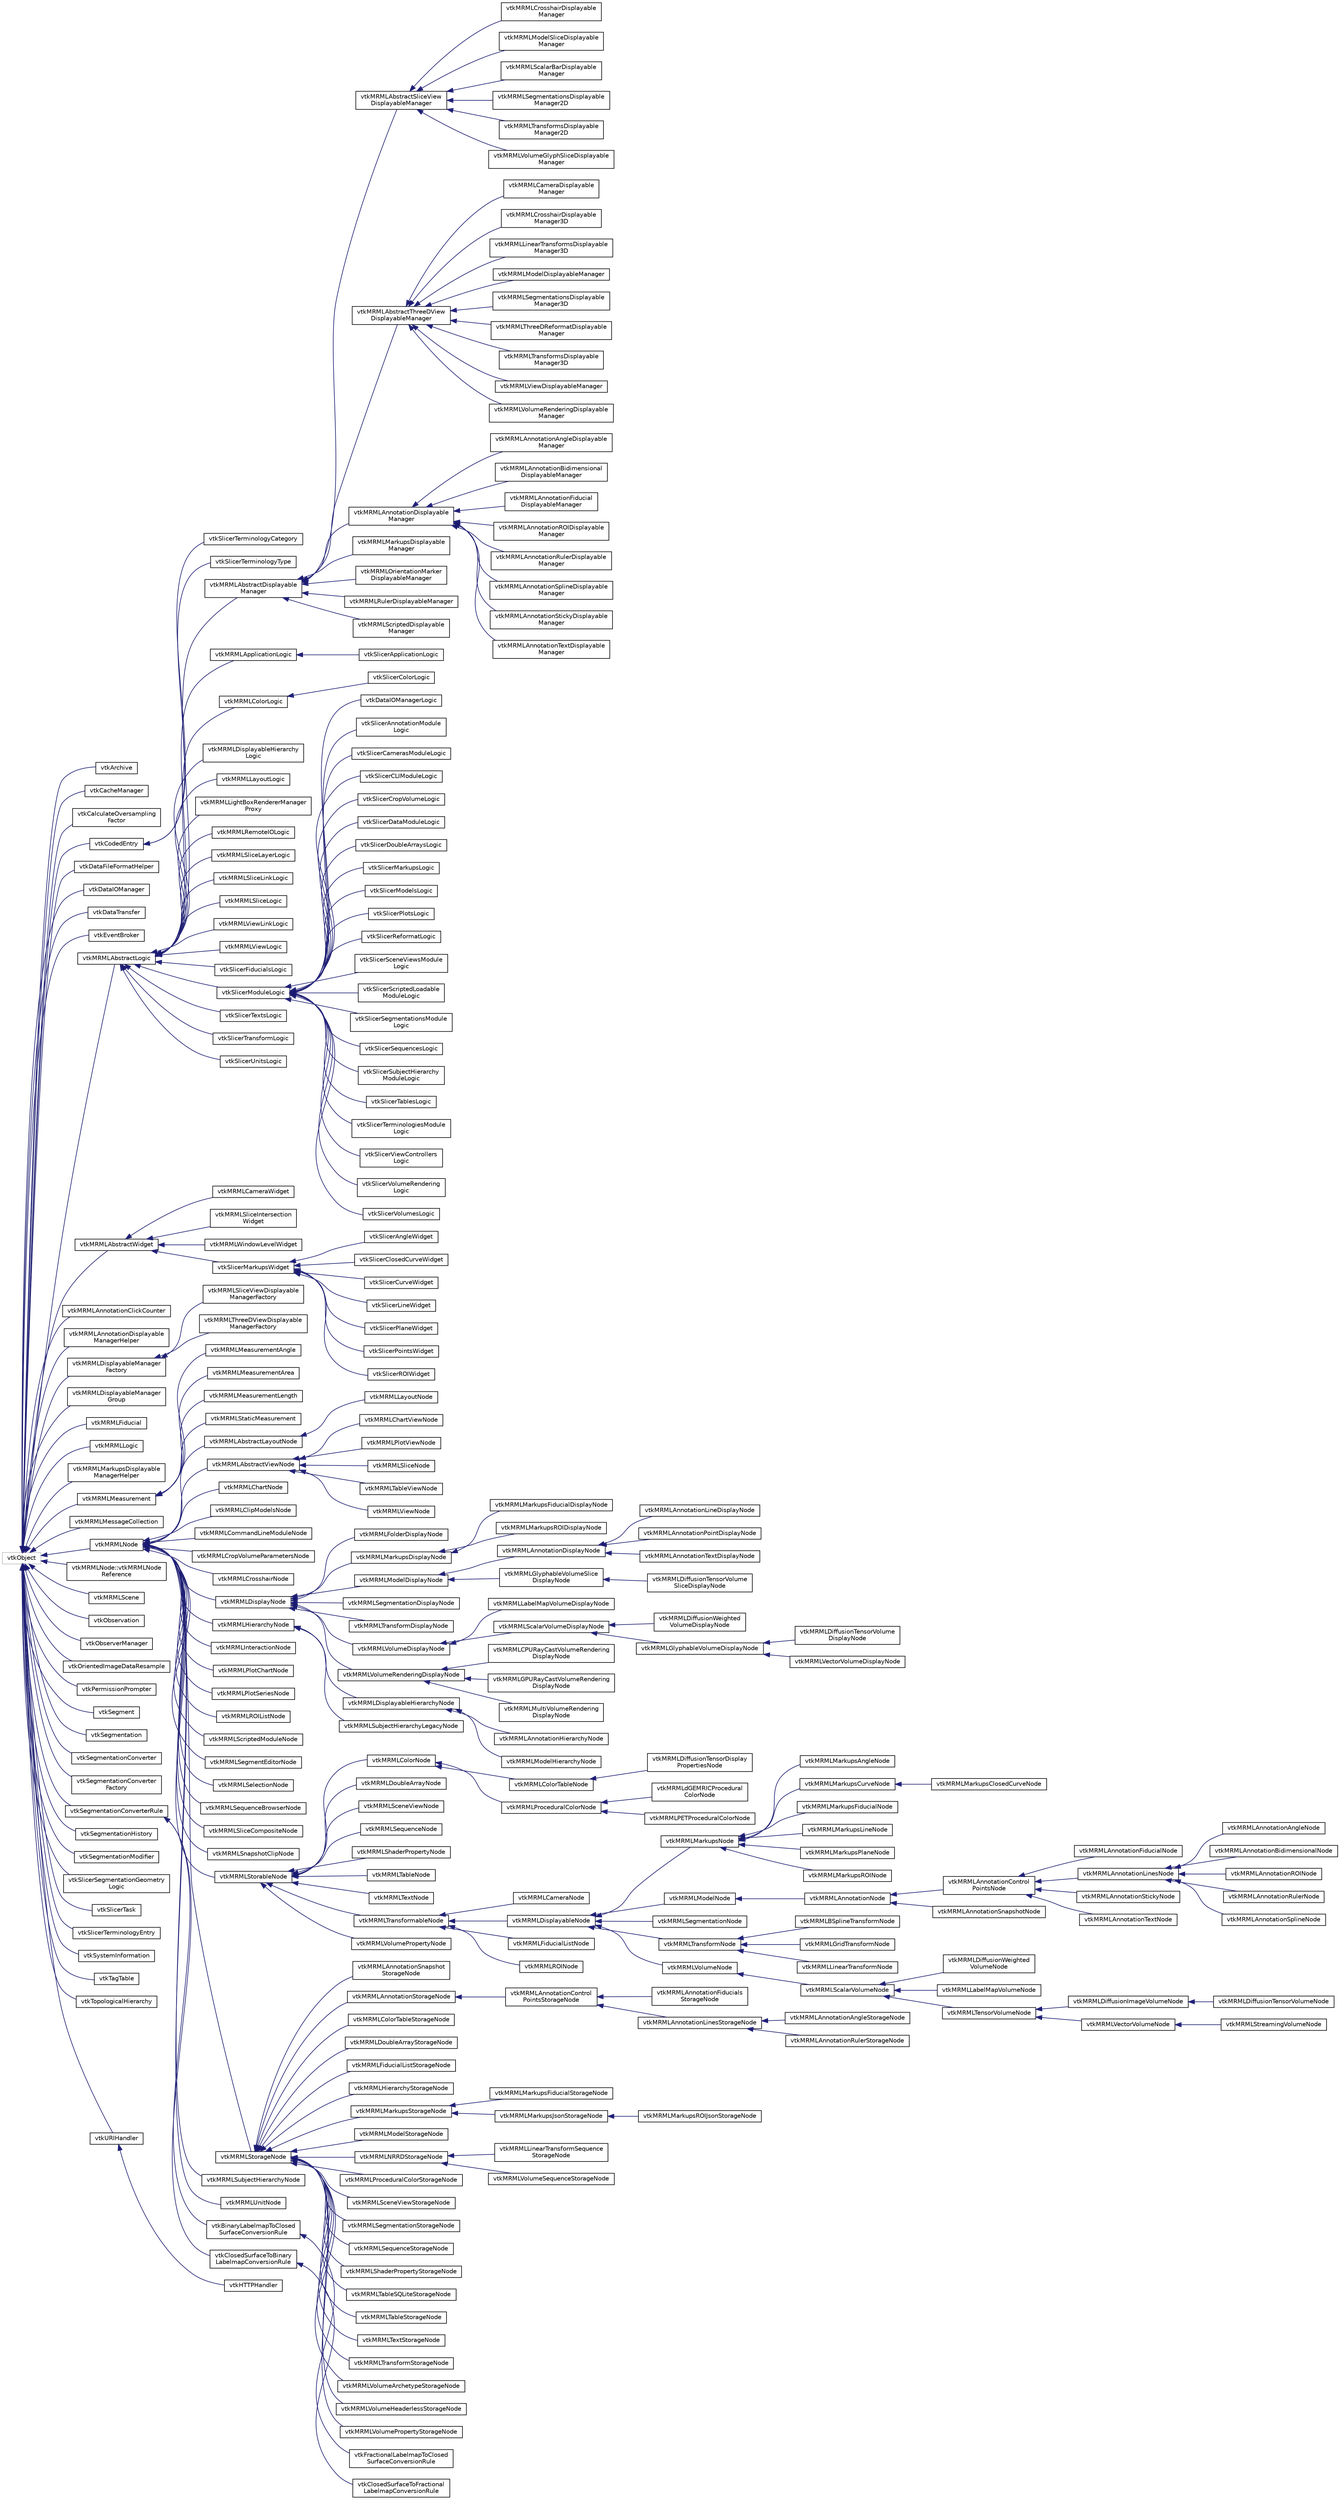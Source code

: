 digraph "Graphical Class Hierarchy"
{
  bgcolor="transparent";
  edge [fontname="Helvetica",fontsize="10",labelfontname="Helvetica",labelfontsize="10"];
  node [fontname="Helvetica",fontsize="10",shape=record];
  rankdir="LR";
  Node63 [label="vtkObject",height=0.2,width=0.4,color="grey75"];
  Node63 -> Node0 [dir="back",color="midnightblue",fontsize="10",style="solid",fontname="Helvetica"];
  Node0 [label="vtkArchive",height=0.2,width=0.4,color="black",URL="$classvtkArchive.html",tooltip="Simple class for manipulating archive files. "];
  Node63 -> Node65 [dir="back",color="midnightblue",fontsize="10",style="solid",fontname="Helvetica"];
  Node65 [label="vtkCacheManager",height=0.2,width=0.4,color="black",URL="$classvtkCacheManager.html"];
  Node63 -> Node66 [dir="back",color="midnightblue",fontsize="10",style="solid",fontname="Helvetica"];
  Node66 [label="vtkCalculateOversampling\lFactor",height=0.2,width=0.4,color="black",URL="$classvtkCalculateOversamplingFactor.html",tooltip="Calculate oversampling factor based on model properties using fuzzy logics. "];
  Node63 -> Node67 [dir="back",color="midnightblue",fontsize="10",style="solid",fontname="Helvetica"];
  Node67 [label="vtkCodedEntry",height=0.2,width=0.4,color="black",URL="$classvtkCodedEntry.html",tooltip="Simple class for storing standard coded entries (coding scheme, value, meaning triplets) ..."];
  Node67 -> Node68 [dir="back",color="midnightblue",fontsize="10",style="solid",fontname="Helvetica"];
  Node68 [label="vtkSlicerTerminologyCategory",height=0.2,width=0.4,color="black",URL="$classvtkSlicerTerminologyCategory.html",tooltip="Terminology property category object. "];
  Node67 -> Node69 [dir="back",color="midnightblue",fontsize="10",style="solid",fontname="Helvetica"];
  Node69 [label="vtkSlicerTerminologyType",height=0.2,width=0.4,color="black",URL="$classvtkSlicerTerminologyType.html",tooltip="Terminology property type object. "];
  Node63 -> Node70 [dir="back",color="midnightblue",fontsize="10",style="solid",fontname="Helvetica"];
  Node70 [label="vtkDataFileFormatHelper",height=0.2,width=0.4,color="black",URL="$classvtkDataFileFormatHelper.html"];
  Node63 -> Node71 [dir="back",color="midnightblue",fontsize="10",style="solid",fontname="Helvetica"];
  Node71 [label="vtkDataIOManager",height=0.2,width=0.4,color="black",URL="$classvtkDataIOManager.html"];
  Node63 -> Node72 [dir="back",color="midnightblue",fontsize="10",style="solid",fontname="Helvetica"];
  Node72 [label="vtkDataTransfer",height=0.2,width=0.4,color="black",URL="$classvtkDataTransfer.html"];
  Node63 -> Node73 [dir="back",color="midnightblue",fontsize="10",style="solid",fontname="Helvetica"];
  Node73 [label="vtkEventBroker",height=0.2,width=0.4,color="black",URL="$classvtkEventBroker.html",tooltip="Class that manages adding and deleting of observers with events. "];
  Node63 -> Node74 [dir="back",color="midnightblue",fontsize="10",style="solid",fontname="Helvetica"];
  Node74 [label="vtkMRMLAbstractLogic",height=0.2,width=0.4,color="black",URL="$classvtkMRMLAbstractLogic.html",tooltip="Superclass for MRML logic classes. "];
  Node74 -> Node75 [dir="back",color="midnightblue",fontsize="10",style="solid",fontname="Helvetica"];
  Node75 [label="vtkMRMLAbstractDisplayable\lManager",height=0.2,width=0.4,color="black",URL="$classvtkMRMLAbstractDisplayableManager.html",tooltip="Superclass for displayable manager classes. "];
  Node75 -> Node76 [dir="back",color="midnightblue",fontsize="10",style="solid",fontname="Helvetica"];
  Node76 [label="vtkMRMLAbstractSliceView\lDisplayableManager",height=0.2,width=0.4,color="black",URL="$classvtkMRMLAbstractSliceViewDisplayableManager.html",tooltip="Superclass for displayable manager classes. "];
  Node76 -> Node77 [dir="back",color="midnightblue",fontsize="10",style="solid",fontname="Helvetica"];
  Node77 [label="vtkMRMLCrosshairDisplayable\lManager",height=0.2,width=0.4,color="black",URL="$classvtkMRMLCrosshairDisplayableManager.html",tooltip="Displayable manager for the crosshair on slice (2D) views. "];
  Node76 -> Node78 [dir="back",color="midnightblue",fontsize="10",style="solid",fontname="Helvetica"];
  Node78 [label="vtkMRMLModelSliceDisplayable\lManager",height=0.2,width=0.4,color="black",URL="$classvtkMRMLModelSliceDisplayableManager.html",tooltip="Displayable manager for slice (2D) views. "];
  Node76 -> Node79 [dir="back",color="midnightblue",fontsize="10",style="solid",fontname="Helvetica"];
  Node79 [label="vtkMRMLScalarBarDisplayable\lManager",height=0.2,width=0.4,color="black",URL="$classvtkMRMLScalarBarDisplayableManager.html",tooltip="Displayable manager for the scalar bars and window/level adjustment. "];
  Node76 -> Node80 [dir="back",color="midnightblue",fontsize="10",style="solid",fontname="Helvetica"];
  Node80 [label="vtkMRMLSegmentationsDisplayable\lManager2D",height=0.2,width=0.4,color="black",URL="$classvtkMRMLSegmentationsDisplayableManager2D.html",tooltip="Displayable manager for showing segmentations in slice (2D) views. "];
  Node76 -> Node81 [dir="back",color="midnightblue",fontsize="10",style="solid",fontname="Helvetica"];
  Node81 [label="vtkMRMLTransformsDisplayable\lManager2D",height=0.2,width=0.4,color="black",URL="$classvtkMRMLTransformsDisplayableManager2D.html",tooltip="Displayable manager for showing transforms in slice (2D) views. "];
  Node76 -> Node82 [dir="back",color="midnightblue",fontsize="10",style="solid",fontname="Helvetica"];
  Node82 [label="vtkMRMLVolumeGlyphSliceDisplayable\lManager",height=0.2,width=0.4,color="black",URL="$classvtkMRMLVolumeGlyphSliceDisplayableManager.html",tooltip="Displayable manager for slice (2D) views. "];
  Node75 -> Node83 [dir="back",color="midnightblue",fontsize="10",style="solid",fontname="Helvetica"];
  Node83 [label="vtkMRMLAbstractThreeDView\lDisplayableManager",height=0.2,width=0.4,color="black",URL="$classvtkMRMLAbstractThreeDViewDisplayableManager.html",tooltip="Superclass for displayable manager classes. "];
  Node83 -> Node84 [dir="back",color="midnightblue",fontsize="10",style="solid",fontname="Helvetica"];
  Node84 [label="vtkMRMLCameraDisplayable\lManager",height=0.2,width=0.4,color="black",URL="$classvtkMRMLCameraDisplayableManager.html"];
  Node83 -> Node85 [dir="back",color="midnightblue",fontsize="10",style="solid",fontname="Helvetica"];
  Node85 [label="vtkMRMLCrosshairDisplayable\lManager3D",height=0.2,width=0.4,color="black",URL="$classvtkMRMLCrosshairDisplayableManager3D.html",tooltip="Displayable manager for the crosshair on 3D views. "];
  Node83 -> Node86 [dir="back",color="midnightblue",fontsize="10",style="solid",fontname="Helvetica"];
  Node86 [label="vtkMRMLLinearTransformsDisplayable\lManager3D",height=0.2,width=0.4,color="black",URL="$classvtkMRMLLinearTransformsDisplayableManager3D.html",tooltip="Display transforms in 3D views. "];
  Node83 -> Node87 [dir="back",color="midnightblue",fontsize="10",style="solid",fontname="Helvetica"];
  Node87 [label="vtkMRMLModelDisplayableManager",height=0.2,width=0.4,color="black",URL="$classvtkMRMLModelDisplayableManager.html",tooltip="Manage display nodes with polydata in 3D views. "];
  Node83 -> Node88 [dir="back",color="midnightblue",fontsize="10",style="solid",fontname="Helvetica"];
  Node88 [label="vtkMRMLSegmentationsDisplayable\lManager3D",height=0.2,width=0.4,color="black",URL="$classvtkMRMLSegmentationsDisplayableManager3D.html",tooltip="Display segmentations in 3D views. "];
  Node83 -> Node89 [dir="back",color="midnightblue",fontsize="10",style="solid",fontname="Helvetica"];
  Node89 [label="vtkMRMLThreeDReformatDisplayable\lManager",height=0.2,width=0.4,color="black",URL="$classvtkMRMLThreeDReformatDisplayableManager.html",tooltip="Displayable manager for ImplicitPlaneWidget2 in 3D views. "];
  Node83 -> Node90 [dir="back",color="midnightblue",fontsize="10",style="solid",fontname="Helvetica"];
  Node90 [label="vtkMRMLTransformsDisplayable\lManager3D",height=0.2,width=0.4,color="black",URL="$classvtkMRMLTransformsDisplayableManager3D.html",tooltip="Display transforms in 3D views. "];
  Node83 -> Node91 [dir="back",color="midnightblue",fontsize="10",style="solid",fontname="Helvetica"];
  Node91 [label="vtkMRMLViewDisplayableManager",height=0.2,width=0.4,color="black",URL="$classvtkMRMLViewDisplayableManager.html",tooltip="Displayable manager that configures a vtkRenderer from a vtkMRMLViewNode and its associated active vt..."];
  Node83 -> Node92 [dir="back",color="midnightblue",fontsize="10",style="solid",fontname="Helvetica"];
  Node92 [label="vtkMRMLVolumeRenderingDisplayable\lManager",height=0.2,width=0.4,color="black",URL="$classvtkMRMLVolumeRenderingDisplayableManager.html"];
  Node75 -> Node93 [dir="back",color="midnightblue",fontsize="10",style="solid",fontname="Helvetica"];
  Node93 [label="vtkMRMLAnnotationDisplayable\lManager",height=0.2,width=0.4,color="black",URL="$classvtkMRMLAnnotationDisplayableManager.html"];
  Node93 -> Node94 [dir="back",color="midnightblue",fontsize="10",style="solid",fontname="Helvetica"];
  Node94 [label="vtkMRMLAnnotationAngleDisplayable\lManager",height=0.2,width=0.4,color="black",URL="$classvtkMRMLAnnotationAngleDisplayableManager.html"];
  Node93 -> Node95 [dir="back",color="midnightblue",fontsize="10",style="solid",fontname="Helvetica"];
  Node95 [label="vtkMRMLAnnotationBidimensional\lDisplayableManager",height=0.2,width=0.4,color="black",URL="$classvtkMRMLAnnotationBidimensionalDisplayableManager.html"];
  Node93 -> Node96 [dir="back",color="midnightblue",fontsize="10",style="solid",fontname="Helvetica"];
  Node96 [label="vtkMRMLAnnotationFiducial\lDisplayableManager",height=0.2,width=0.4,color="black",URL="$classvtkMRMLAnnotationFiducialDisplayableManager.html"];
  Node93 -> Node97 [dir="back",color="midnightblue",fontsize="10",style="solid",fontname="Helvetica"];
  Node97 [label="vtkMRMLAnnotationROIDisplayable\lManager",height=0.2,width=0.4,color="black",URL="$classvtkMRMLAnnotationROIDisplayableManager.html"];
  Node93 -> Node98 [dir="back",color="midnightblue",fontsize="10",style="solid",fontname="Helvetica"];
  Node98 [label="vtkMRMLAnnotationRulerDisplayable\lManager",height=0.2,width=0.4,color="black",URL="$classvtkMRMLAnnotationRulerDisplayableManager.html"];
  Node93 -> Node99 [dir="back",color="midnightblue",fontsize="10",style="solid",fontname="Helvetica"];
  Node99 [label="vtkMRMLAnnotationSplineDisplayable\lManager",height=0.2,width=0.4,color="black",URL="$classvtkMRMLAnnotationSplineDisplayableManager.html"];
  Node93 -> Node100 [dir="back",color="midnightblue",fontsize="10",style="solid",fontname="Helvetica"];
  Node100 [label="vtkMRMLAnnotationStickyDisplayable\lManager",height=0.2,width=0.4,color="black",URL="$classvtkMRMLAnnotationStickyDisplayableManager.html"];
  Node93 -> Node101 [dir="back",color="midnightblue",fontsize="10",style="solid",fontname="Helvetica"];
  Node101 [label="vtkMRMLAnnotationTextDisplayable\lManager",height=0.2,width=0.4,color="black",URL="$classvtkMRMLAnnotationTextDisplayableManager.html"];
  Node75 -> Node102 [dir="back",color="midnightblue",fontsize="10",style="solid",fontname="Helvetica"];
  Node102 [label="vtkMRMLMarkupsDisplayable\lManager",height=0.2,width=0.4,color="black",URL="$classvtkMRMLMarkupsDisplayableManager.html"];
  Node75 -> Node103 [dir="back",color="midnightblue",fontsize="10",style="solid",fontname="Helvetica"];
  Node103 [label="vtkMRMLOrientationMarker\lDisplayableManager",height=0.2,width=0.4,color="black",URL="$classvtkMRMLOrientationMarkerDisplayableManager.html",tooltip="Displayable manager that displays orienatation marker in a slice or 3D view. "];
  Node75 -> Node104 [dir="back",color="midnightblue",fontsize="10",style="solid",fontname="Helvetica"];
  Node104 [label="vtkMRMLRulerDisplayableManager",height=0.2,width=0.4,color="black",URL="$classvtkMRMLRulerDisplayableManager.html",tooltip="Displayable manager that displays orienatation marker in a slice or 3D view. "];
  Node75 -> Node105 [dir="back",color="midnightblue",fontsize="10",style="solid",fontname="Helvetica"];
  Node105 [label="vtkMRMLScriptedDisplayable\lManager",height=0.2,width=0.4,color="black",URL="$classvtkMRMLScriptedDisplayableManager.html"];
  Node74 -> Node106 [dir="back",color="midnightblue",fontsize="10",style="solid",fontname="Helvetica"];
  Node106 [label="vtkMRMLApplicationLogic",height=0.2,width=0.4,color="black",URL="$classvtkMRMLApplicationLogic.html"];
  Node106 -> Node107 [dir="back",color="midnightblue",fontsize="10",style="solid",fontname="Helvetica"];
  Node107 [label="vtkSlicerApplicationLogic",height=0.2,width=0.4,color="black",URL="$classvtkSlicerApplicationLogic.html"];
  Node74 -> Node108 [dir="back",color="midnightblue",fontsize="10",style="solid",fontname="Helvetica"];
  Node108 [label="vtkMRMLColorLogic",height=0.2,width=0.4,color="black",URL="$classvtkMRMLColorLogic.html",tooltip="MRML logic class for color manipulation. "];
  Node108 -> Node109 [dir="back",color="midnightblue",fontsize="10",style="solid",fontname="Helvetica"];
  Node109 [label="vtkSlicerColorLogic",height=0.2,width=0.4,color="black",URL="$classvtkSlicerColorLogic.html"];
  Node74 -> Node110 [dir="back",color="midnightblue",fontsize="10",style="solid",fontname="Helvetica"];
  Node110 [label="vtkMRMLDisplayableHierarchy\lLogic",height=0.2,width=0.4,color="black",URL="$classvtkMRMLDisplayableHierarchyLogic.html",tooltip="Slicer logic class for hierarchy manipulation. "];
  Node74 -> Node111 [dir="back",color="midnightblue",fontsize="10",style="solid",fontname="Helvetica"];
  Node111 [label="vtkMRMLLayoutLogic",height=0.2,width=0.4,color="black",URL="$classvtkMRMLLayoutLogic.html",tooltip="MRML logic class for layout manipulation. "];
  Node74 -> Node112 [dir="back",color="midnightblue",fontsize="10",style="solid",fontname="Helvetica"];
  Node112 [label="vtkMRMLLightBoxRendererManager\lProxy",height=0.2,width=0.4,color="black",URL="$classvtkMRMLLightBoxRendererManagerProxy.html",tooltip="Proxy class to provide mechanisms for a displayable manager to communicate with 3rd party renderer ma..."];
  Node74 -> Node113 [dir="back",color="midnightblue",fontsize="10",style="solid",fontname="Helvetica"];
  Node113 [label="vtkMRMLRemoteIOLogic",height=0.2,width=0.4,color="black",URL="$classvtkMRMLRemoteIOLogic.html"];
  Node74 -> Node114 [dir="back",color="midnightblue",fontsize="10",style="solid",fontname="Helvetica"];
  Node114 [label="vtkMRMLSliceLayerLogic",height=0.2,width=0.4,color="black",URL="$classvtkMRMLSliceLayerLogic.html"];
  Node74 -> Node115 [dir="back",color="midnightblue",fontsize="10",style="solid",fontname="Helvetica"];
  Node115 [label="vtkMRMLSliceLinkLogic",height=0.2,width=0.4,color="black",URL="$classvtkMRMLSliceLinkLogic.html"];
  Node74 -> Node116 [dir="back",color="midnightblue",fontsize="10",style="solid",fontname="Helvetica"];
  Node116 [label="vtkMRMLSliceLogic",height=0.2,width=0.4,color="black",URL="$classvtkMRMLSliceLogic.html",tooltip="Slicer logic class for slice manipulation. "];
  Node74 -> Node117 [dir="back",color="midnightblue",fontsize="10",style="solid",fontname="Helvetica"];
  Node117 [label="vtkMRMLViewLinkLogic",height=0.2,width=0.4,color="black",URL="$classvtkMRMLViewLinkLogic.html"];
  Node74 -> Node118 [dir="back",color="midnightblue",fontsize="10",style="solid",fontname="Helvetica"];
  Node118 [label="vtkMRMLViewLogic",height=0.2,width=0.4,color="black",URL="$classvtkMRMLViewLogic.html",tooltip="Slicer logic class for view manipulation. "];
  Node74 -> Node119 [dir="back",color="midnightblue",fontsize="10",style="solid",fontname="Helvetica"];
  Node119 [label="vtkSlicerFiducialsLogic",height=0.2,width=0.4,color="black",URL="$classvtkSlicerFiducialsLogic.html"];
  Node74 -> Node120 [dir="back",color="midnightblue",fontsize="10",style="solid",fontname="Helvetica"];
  Node120 [label="vtkSlicerModuleLogic",height=0.2,width=0.4,color="black",URL="$classvtkSlicerModuleLogic.html"];
  Node120 -> Node121 [dir="back",color="midnightblue",fontsize="10",style="solid",fontname="Helvetica"];
  Node121 [label="vtkDataIOManagerLogic",height=0.2,width=0.4,color="black",URL="$classvtkDataIOManagerLogic.html"];
  Node120 -> Node122 [dir="back",color="midnightblue",fontsize="10",style="solid",fontname="Helvetica"];
  Node122 [label="vtkSlicerAnnotationModule\lLogic",height=0.2,width=0.4,color="black",URL="$classvtkSlicerAnnotationModuleLogic.html"];
  Node120 -> Node123 [dir="back",color="midnightblue",fontsize="10",style="solid",fontname="Helvetica"];
  Node123 [label="vtkSlicerCamerasModuleLogic",height=0.2,width=0.4,color="black",URL="$classvtkSlicerCamerasModuleLogic.html"];
  Node120 -> Node124 [dir="back",color="midnightblue",fontsize="10",style="solid",fontname="Helvetica"];
  Node124 [label="vtkSlicerCLIModuleLogic",height=0.2,width=0.4,color="black",URL="$classvtkSlicerCLIModuleLogic.html",tooltip="Logic for running CLI. "];
  Node120 -> Node125 [dir="back",color="midnightblue",fontsize="10",style="solid",fontname="Helvetica"];
  Node125 [label="vtkSlicerCropVolumeLogic",height=0.2,width=0.4,color="black",URL="$classvtkSlicerCropVolumeLogic.html",tooltip="Crop a volume to the specified region of interest. "];
  Node120 -> Node126 [dir="back",color="midnightblue",fontsize="10",style="solid",fontname="Helvetica"];
  Node126 [label="vtkSlicerDataModuleLogic",height=0.2,width=0.4,color="black",URL="$classvtkSlicerDataModuleLogic.html"];
  Node120 -> Node127 [dir="back",color="midnightblue",fontsize="10",style="solid",fontname="Helvetica"];
  Node127 [label="vtkSlicerDoubleArraysLogic",height=0.2,width=0.4,color="black",URL="$classvtkSlicerDoubleArraysLogic.html",tooltip="Slicer logic class for double array manipulation This class manages the logic associated with reading..."];
  Node120 -> Node128 [dir="back",color="midnightblue",fontsize="10",style="solid",fontname="Helvetica"];
  Node128 [label="vtkSlicerMarkupsLogic",height=0.2,width=0.4,color="black",URL="$classvtkSlicerMarkupsLogic.html"];
  Node120 -> Node129 [dir="back",color="midnightblue",fontsize="10",style="solid",fontname="Helvetica"];
  Node129 [label="vtkSlicerModelsLogic",height=0.2,width=0.4,color="black",URL="$classvtkSlicerModelsLogic.html"];
  Node120 -> Node130 [dir="back",color="midnightblue",fontsize="10",style="solid",fontname="Helvetica"];
  Node130 [label="vtkSlicerPlotsLogic",height=0.2,width=0.4,color="black",URL="$classvtkSlicerPlotsLogic.html",tooltip="Slicer logic class for double array manipulation This class manages the logic associated with reading..."];
  Node120 -> Node131 [dir="back",color="midnightblue",fontsize="10",style="solid",fontname="Helvetica"];
  Node131 [label="vtkSlicerReformatLogic",height=0.2,width=0.4,color="black",URL="$classvtkSlicerReformatLogic.html"];
  Node120 -> Node132 [dir="back",color="midnightblue",fontsize="10",style="solid",fontname="Helvetica"];
  Node132 [label="vtkSlicerSceneViewsModule\lLogic",height=0.2,width=0.4,color="black",URL="$classvtkSlicerSceneViewsModuleLogic.html"];
  Node120 -> Node133 [dir="back",color="midnightblue",fontsize="10",style="solid",fontname="Helvetica"];
  Node133 [label="vtkSlicerScriptedLoadable\lModuleLogic",height=0.2,width=0.4,color="black",URL="$classvtkSlicerScriptedLoadableModuleLogic.html"];
  Node120 -> Node134 [dir="back",color="midnightblue",fontsize="10",style="solid",fontname="Helvetica"];
  Node134 [label="vtkSlicerSegmentationsModule\lLogic",height=0.2,width=0.4,color="black",URL="$classvtkSlicerSegmentationsModuleLogic.html"];
  Node120 -> Node135 [dir="back",color="midnightblue",fontsize="10",style="solid",fontname="Helvetica"];
  Node135 [label="vtkSlicerSequencesLogic",height=0.2,width=0.4,color="black",URL="$classvtkSlicerSequencesLogic.html"];
  Node120 -> Node136 [dir="back",color="midnightblue",fontsize="10",style="solid",fontname="Helvetica"];
  Node136 [label="vtkSlicerSubjectHierarchy\lModuleLogic",height=0.2,width=0.4,color="black",URL="$classvtkSlicerSubjectHierarchyModuleLogic.html"];
  Node120 -> Node137 [dir="back",color="midnightblue",fontsize="10",style="solid",fontname="Helvetica"];
  Node137 [label="vtkSlicerTablesLogic",height=0.2,width=0.4,color="black",URL="$classvtkSlicerTablesLogic.html",tooltip="Slicer logic class for double array manipulation This class manages the logic associated with reading..."];
  Node120 -> Node138 [dir="back",color="midnightblue",fontsize="10",style="solid",fontname="Helvetica"];
  Node138 [label="vtkSlicerTerminologiesModule\lLogic",height=0.2,width=0.4,color="black",URL="$classvtkSlicerTerminologiesModuleLogic.html"];
  Node120 -> Node139 [dir="back",color="midnightblue",fontsize="10",style="solid",fontname="Helvetica"];
  Node139 [label="vtkSlicerViewControllers\lLogic",height=0.2,width=0.4,color="black",URL="$classvtkSlicerViewControllersLogic.html"];
  Node120 -> Node140 [dir="back",color="midnightblue",fontsize="10",style="solid",fontname="Helvetica"];
  Node140 [label="vtkSlicerVolumeRendering\lLogic",height=0.2,width=0.4,color="black",URL="$classvtkSlicerVolumeRenderingLogic.html"];
  Node120 -> Node141 [dir="back",color="midnightblue",fontsize="10",style="solid",fontname="Helvetica"];
  Node141 [label="vtkSlicerVolumesLogic",height=0.2,width=0.4,color="black",URL="$classvtkSlicerVolumesLogic.html"];
  Node74 -> Node142 [dir="back",color="midnightblue",fontsize="10",style="solid",fontname="Helvetica"];
  Node142 [label="vtkSlicerTextsLogic",height=0.2,width=0.4,color="black",URL="$classvtkSlicerTextsLogic.html"];
  Node74 -> Node143 [dir="back",color="midnightblue",fontsize="10",style="solid",fontname="Helvetica"];
  Node143 [label="vtkSlicerTransformLogic",height=0.2,width=0.4,color="black",URL="$classvtkSlicerTransformLogic.html"];
  Node74 -> Node144 [dir="back",color="midnightblue",fontsize="10",style="solid",fontname="Helvetica"];
  Node144 [label="vtkSlicerUnitsLogic",height=0.2,width=0.4,color="black",URL="$classvtkSlicerUnitsLogic.html",tooltip="Slicer logic for unit manipulation. "];
  Node63 -> Node145 [dir="back",color="midnightblue",fontsize="10",style="solid",fontname="Helvetica"];
  Node145 [label="vtkMRMLAbstractWidget",height=0.2,width=0.4,color="black",URL="$classvtkMRMLAbstractWidget.html",tooltip="Process interaction events to update state of MRML widget nodes. "];
  Node145 -> Node146 [dir="back",color="midnightblue",fontsize="10",style="solid",fontname="Helvetica"];
  Node146 [label="vtkMRMLCameraWidget",height=0.2,width=0.4,color="black",URL="$classvtkMRMLCameraWidget.html",tooltip="Process camera manipulation events. "];
  Node145 -> Node147 [dir="back",color="midnightblue",fontsize="10",style="solid",fontname="Helvetica"];
  Node147 [label="vtkMRMLSliceIntersection\lWidget",height=0.2,width=0.4,color="black",URL="$classvtkMRMLSliceIntersectionWidget.html",tooltip="Show slice intersection lines. "];
  Node145 -> Node148 [dir="back",color="midnightblue",fontsize="10",style="solid",fontname="Helvetica"];
  Node148 [label="vtkMRMLWindowLevelWidget",height=0.2,width=0.4,color="black",URL="$classvtkMRMLWindowLevelWidget.html",tooltip="Show slice intersection lines. "];
  Node145 -> Node149 [dir="back",color="midnightblue",fontsize="10",style="solid",fontname="Helvetica"];
  Node149 [label="vtkSlicerMarkupsWidget",height=0.2,width=0.4,color="black",URL="$classvtkSlicerMarkupsWidget.html",tooltip="Process interaction events to update state of markup widget nodes. "];
  Node149 -> Node150 [dir="back",color="midnightblue",fontsize="10",style="solid",fontname="Helvetica"];
  Node150 [label="vtkSlicerAngleWidget",height=0.2,width=0.4,color="black",URL="$classvtkSlicerAngleWidget.html",tooltip="create an angle with a set of 3 points "];
  Node149 -> Node151 [dir="back",color="midnightblue",fontsize="10",style="solid",fontname="Helvetica"];
  Node151 [label="vtkSlicerClosedCurveWidget",height=0.2,width=0.4,color="black",URL="$classvtkSlicerClosedCurveWidget.html",tooltip="create a curve with a set of N points "];
  Node149 -> Node152 [dir="back",color="midnightblue",fontsize="10",style="solid",fontname="Helvetica"];
  Node152 [label="vtkSlicerCurveWidget",height=0.2,width=0.4,color="black",URL="$classvtkSlicerCurveWidget.html",tooltip="create a curve with a set of N points "];
  Node149 -> Node153 [dir="back",color="midnightblue",fontsize="10",style="solid",fontname="Helvetica"];
  Node153 [label="vtkSlicerLineWidget",height=0.2,width=0.4,color="black",URL="$classvtkSlicerLineWidget.html",tooltip="create a line with a set of 2 points "];
  Node149 -> Node154 [dir="back",color="midnightblue",fontsize="10",style="solid",fontname="Helvetica"];
  Node154 [label="vtkSlicerPlaneWidget",height=0.2,width=0.4,color="black",URL="$classvtkSlicerPlaneWidget.html",tooltip="create a plane with a set of 3 points "];
  Node149 -> Node155 [dir="back",color="midnightblue",fontsize="10",style="solid",fontname="Helvetica"];
  Node155 [label="vtkSlicerPointsWidget",height=0.2,width=0.4,color="black",URL="$classvtkSlicerPointsWidget.html",tooltip="Widget to display a set of interactive points. "];
  Node149 -> Node156 [dir="back",color="midnightblue",fontsize="10",style="solid",fontname="Helvetica"];
  Node156 [label="vtkSlicerROIWidget",height=0.2,width=0.4,color="black",URL="$classvtkSlicerROIWidget.html",tooltip="Create an ROI representation. "];
  Node63 -> Node157 [dir="back",color="midnightblue",fontsize="10",style="solid",fontname="Helvetica"];
  Node157 [label="vtkMRMLAnnotationClickCounter",height=0.2,width=0.4,color="black",URL="$classvtkMRMLAnnotationClickCounter.html"];
  Node63 -> Node158 [dir="back",color="midnightblue",fontsize="10",style="solid",fontname="Helvetica"];
  Node158 [label="vtkMRMLAnnotationDisplayable\lManagerHelper",height=0.2,width=0.4,color="black",URL="$classvtkMRMLAnnotationDisplayableManagerHelper.html"];
  Node63 -> Node159 [dir="back",color="midnightblue",fontsize="10",style="solid",fontname="Helvetica"];
  Node159 [label="vtkMRMLDisplayableManager\lFactory",height=0.2,width=0.4,color="black",URL="$classvtkMRMLDisplayableManagerFactory.html",tooltip="Factory where displayable manager classes are registered. "];
  Node159 -> Node160 [dir="back",color="midnightblue",fontsize="10",style="solid",fontname="Helvetica"];
  Node160 [label="vtkMRMLSliceViewDisplayable\lManagerFactory",height=0.2,width=0.4,color="black",URL="$classvtkMRMLSliceViewDisplayableManagerFactory.html",tooltip="Factory where displayable manager are registered. "];
  Node159 -> Node161 [dir="back",color="midnightblue",fontsize="10",style="solid",fontname="Helvetica"];
  Node161 [label="vtkMRMLThreeDViewDisplayable\lManagerFactory",height=0.2,width=0.4,color="black",URL="$classvtkMRMLThreeDViewDisplayableManagerFactory.html",tooltip="Factory where displayable manager classes are registered. "];
  Node63 -> Node162 [dir="back",color="midnightblue",fontsize="10",style="solid",fontname="Helvetica"];
  Node162 [label="vtkMRMLDisplayableManager\lGroup",height=0.2,width=0.4,color="black",URL="$classvtkMRMLDisplayableManagerGroup.html",tooltip="DisplayableManagerGroup is a collection of DisplayableManager. "];
  Node63 -> Node163 [dir="back",color="midnightblue",fontsize="10",style="solid",fontname="Helvetica"];
  Node163 [label="vtkMRMLFiducial",height=0.2,width=0.4,color="black",URL="$classvtkMRMLFiducial.html",tooltip="MRML object to represent a 3D point. "];
  Node63 -> Node164 [dir="back",color="midnightblue",fontsize="10",style="solid",fontname="Helvetica"];
  Node164 [label="vtkMRMLLogic",height=0.2,width=0.4,color="black",URL="$classvtkMRMLLogic.html",tooltip="Class that manages adding and deleting of observers with events. "];
  Node63 -> Node165 [dir="back",color="midnightblue",fontsize="10",style="solid",fontname="Helvetica"];
  Node165 [label="vtkMRMLMarkupsDisplayable\lManagerHelper",height=0.2,width=0.4,color="black",URL="$classvtkMRMLMarkupsDisplayableManagerHelper.html"];
  Node63 -> Node166 [dir="back",color="midnightblue",fontsize="10",style="solid",fontname="Helvetica"];
  Node166 [label="vtkMRMLMeasurement",height=0.2,width=0.4,color="black",URL="$classvtkMRMLMeasurement.html",tooltip="Class for storing well-defined measurement results, using coded entries. "];
  Node166 -> Node167 [dir="back",color="midnightblue",fontsize="10",style="solid",fontname="Helvetica"];
  Node167 [label="vtkMRMLMeasurementAngle",height=0.2,width=0.4,color="black",URL="$classvtkMRMLMeasurementAngle.html",tooltip="Measurement class calculating angle. "];
  Node166 -> Node168 [dir="back",color="midnightblue",fontsize="10",style="solid",fontname="Helvetica"];
  Node168 [label="vtkMRMLMeasurementArea",height=0.2,width=0.4,color="black",URL="$classvtkMRMLMeasurementArea.html",tooltip="Measurement class calculating area enclosed by a closed curve. "];
  Node166 -> Node169 [dir="back",color="midnightblue",fontsize="10",style="solid",fontname="Helvetica"];
  Node169 [label="vtkMRMLMeasurementLength",height=0.2,width=0.4,color="black",URL="$classvtkMRMLMeasurementLength.html",tooltip="Measurement class calculating curve length. "];
  Node166 -> Node170 [dir="back",color="midnightblue",fontsize="10",style="solid",fontname="Helvetica"];
  Node170 [label="vtkMRMLStaticMeasurement",height=0.2,width=0.4,color="black",URL="$classvtkMRMLStaticMeasurement.html",tooltip="Measurement class storing a constant measurement. "];
  Node63 -> Node171 [dir="back",color="midnightblue",fontsize="10",style="solid",fontname="Helvetica"];
  Node171 [label="vtkMRMLMessageCollection",height=0.2,width=0.4,color="black",URL="$classvtkMRMLMessageCollection.html"];
  Node63 -> Node172 [dir="back",color="midnightblue",fontsize="10",style="solid",fontname="Helvetica"];
  Node172 [label="vtkMRMLNode",height=0.2,width=0.4,color="black",URL="$classvtkMRMLNode.html",tooltip="Abstract Superclass for all specific types of MRML nodes. "];
  Node172 -> Node173 [dir="back",color="midnightblue",fontsize="10",style="solid",fontname="Helvetica"];
  Node173 [label="vtkMRMLAbstractLayoutNode",height=0.2,width=0.4,color="black",URL="$classvtkMRMLAbstractLayoutNode.html",tooltip="Node that describes the view layout of the application. "];
  Node173 -> Node174 [dir="back",color="midnightblue",fontsize="10",style="solid",fontname="Helvetica"];
  Node174 [label="vtkMRMLLayoutNode",height=0.2,width=0.4,color="black",URL="$classvtkMRMLLayoutNode.html",tooltip="Node that describes the view layout of the application. "];
  Node172 -> Node175 [dir="back",color="midnightblue",fontsize="10",style="solid",fontname="Helvetica"];
  Node175 [label="vtkMRMLAbstractViewNode",height=0.2,width=0.4,color="black",URL="$classvtkMRMLAbstractViewNode.html",tooltip="Abstract MRML node to represent a view. The class holds the properties common to any view type (3D..."];
  Node175 -> Node176 [dir="back",color="midnightblue",fontsize="10",style="solid",fontname="Helvetica"];
  Node176 [label="vtkMRMLChartViewNode",height=0.2,width=0.4,color="black",URL="$classvtkMRMLChartViewNode.html",tooltip="MRML node to represent chart view parameters. "];
  Node175 -> Node177 [dir="back",color="midnightblue",fontsize="10",style="solid",fontname="Helvetica"];
  Node177 [label="vtkMRMLPlotViewNode",height=0.2,width=0.4,color="black",URL="$classvtkMRMLPlotViewNode.html",tooltip="MRML node to represent Plot view parameters. "];
  Node175 -> Node178 [dir="back",color="midnightblue",fontsize="10",style="solid",fontname="Helvetica"];
  Node178 [label="vtkMRMLSliceNode",height=0.2,width=0.4,color="black",URL="$classvtkMRMLSliceNode.html",tooltip="MRML node for storing a slice through RAS space. "];
  Node175 -> Node179 [dir="back",color="midnightblue",fontsize="10",style="solid",fontname="Helvetica"];
  Node179 [label="vtkMRMLTableViewNode",height=0.2,width=0.4,color="black",URL="$classvtkMRMLTableViewNode.html",tooltip="MRML node to represent table view parameters. "];
  Node175 -> Node180 [dir="back",color="midnightblue",fontsize="10",style="solid",fontname="Helvetica"];
  Node180 [label="vtkMRMLViewNode",height=0.2,width=0.4,color="black",URL="$classvtkMRMLViewNode.html",tooltip="MRML node to represent a 3D view. "];
  Node172 -> Node181 [dir="back",color="midnightblue",fontsize="10",style="solid",fontname="Helvetica"];
  Node181 [label="vtkMRMLChartNode",height=0.2,width=0.4,color="black",URL="$classvtkMRMLChartNode.html",tooltip="MRML node for referencing a collection of data to plot. "];
  Node172 -> Node182 [dir="back",color="midnightblue",fontsize="10",style="solid",fontname="Helvetica"];
  Node182 [label="vtkMRMLClipModelsNode",height=0.2,width=0.4,color="black",URL="$classvtkMRMLClipModelsNode.html",tooltip="MRML node to represent three clipping planes. "];
  Node172 -> Node183 [dir="back",color="midnightblue",fontsize="10",style="solid",fontname="Helvetica"];
  Node183 [label="vtkMRMLCommandLineModuleNode",height=0.2,width=0.4,color="black",URL="$classvtkMRMLCommandLineModuleNode.html",tooltip="MRML node for representing the parameters allowing to run a command line interface module (CLI)..."];
  Node172 -> Node184 [dir="back",color="midnightblue",fontsize="10",style="solid",fontname="Helvetica"];
  Node184 [label="vtkMRMLCropVolumeParametersNode",height=0.2,width=0.4,color="black",URL="$classvtkMRMLCropVolumeParametersNode.html"];
  Node172 -> Node185 [dir="back",color="midnightblue",fontsize="10",style="solid",fontname="Helvetica"];
  Node185 [label="vtkMRMLCrosshairNode",height=0.2,width=0.4,color="black",URL="$classvtkMRMLCrosshairNode.html",tooltip="MRML node for storing a crosshair through RAS space. "];
  Node172 -> Node186 [dir="back",color="midnightblue",fontsize="10",style="solid",fontname="Helvetica"];
  Node186 [label="vtkMRMLDisplayNode",height=0.2,width=0.4,color="black",URL="$classvtkMRMLDisplayNode.html",tooltip="Abstract class that contains graphical display properties for displayable nodes. "];
  Node186 -> Node187 [dir="back",color="midnightblue",fontsize="10",style="solid",fontname="Helvetica"];
  Node187 [label="vtkMRMLFolderDisplayNode",height=0.2,width=0.4,color="black",URL="$classvtkMRMLFolderDisplayNode.html",tooltip="MRML node to represent a display property for child nodes of a subject hierarchy folder. "];
  Node186 -> Node188 [dir="back",color="midnightblue",fontsize="10",style="solid",fontname="Helvetica"];
  Node188 [label="vtkMRMLMarkupsDisplayNode",height=0.2,width=0.4,color="black",URL="$classvtkMRMLMarkupsDisplayNode.html"];
  Node188 -> Node189 [dir="back",color="midnightblue",fontsize="10",style="solid",fontname="Helvetica"];
  Node189 [label="vtkMRMLMarkupsFiducialDisplayNode",height=0.2,width=0.4,color="black",URL="$classvtkMRMLMarkupsFiducialDisplayNode.html"];
  Node188 -> Node190 [dir="back",color="midnightblue",fontsize="10",style="solid",fontname="Helvetica"];
  Node190 [label="vtkMRMLMarkupsROIDisplayNode",height=0.2,width=0.4,color="black",URL="$classvtkMRMLMarkupsROIDisplayNode.html"];
  Node186 -> Node191 [dir="back",color="midnightblue",fontsize="10",style="solid",fontname="Helvetica"];
  Node191 [label="vtkMRMLModelDisplayNode",height=0.2,width=0.4,color="black",URL="$classvtkMRMLModelDisplayNode.html",tooltip="MRML node to represent a display property of 3D surface model. "];
  Node191 -> Node192 [dir="back",color="midnightblue",fontsize="10",style="solid",fontname="Helvetica"];
  Node192 [label="vtkMRMLAnnotationDisplayNode",height=0.2,width=0.4,color="black",URL="$classvtkMRMLAnnotationDisplayNode.html"];
  Node192 -> Node193 [dir="back",color="midnightblue",fontsize="10",style="solid",fontname="Helvetica"];
  Node193 [label="vtkMRMLAnnotationLineDisplayNode",height=0.2,width=0.4,color="black",URL="$classvtkMRMLAnnotationLineDisplayNode.html"];
  Node192 -> Node194 [dir="back",color="midnightblue",fontsize="10",style="solid",fontname="Helvetica"];
  Node194 [label="vtkMRMLAnnotationPointDisplayNode",height=0.2,width=0.4,color="black",URL="$classvtkMRMLAnnotationPointDisplayNode.html"];
  Node192 -> Node195 [dir="back",color="midnightblue",fontsize="10",style="solid",fontname="Helvetica"];
  Node195 [label="vtkMRMLAnnotationTextDisplayNode",height=0.2,width=0.4,color="black",URL="$classvtkMRMLAnnotationTextDisplayNode.html"];
  Node191 -> Node196 [dir="back",color="midnightblue",fontsize="10",style="solid",fontname="Helvetica"];
  Node196 [label="vtkMRMLGlyphableVolumeSlice\lDisplayNode",height=0.2,width=0.4,color="black",URL="$classvtkMRMLGlyphableVolumeSliceDisplayNode.html",tooltip="MRML node to represent display properties for tractography. "];
  Node196 -> Node197 [dir="back",color="midnightblue",fontsize="10",style="solid",fontname="Helvetica"];
  Node197 [label="vtkMRMLDiffusionTensorVolume\lSliceDisplayNode",height=0.2,width=0.4,color="black",URL="$classvtkMRMLDiffusionTensorVolumeSliceDisplayNode.html",tooltip="MRML node to represent display properties for tractography. "];
  Node186 -> Node198 [dir="back",color="midnightblue",fontsize="10",style="solid",fontname="Helvetica"];
  Node198 [label="vtkMRMLSegmentationDisplayNode",height=0.2,width=0.4,color="black",URL="$classvtkMRMLSegmentationDisplayNode.html",tooltip="MRML node for representing segmentation display attributes. "];
  Node186 -> Node199 [dir="back",color="midnightblue",fontsize="10",style="solid",fontname="Helvetica"];
  Node199 [label="vtkMRMLTransformDisplayNode",height=0.2,width=0.4,color="black",URL="$classvtkMRMLTransformDisplayNode.html",tooltip="MRML node to represent display properties for transforms visualization in the slice and 3D viewers..."];
  Node186 -> Node200 [dir="back",color="midnightblue",fontsize="10",style="solid",fontname="Helvetica"];
  Node200 [label="vtkMRMLVolumeDisplayNode",height=0.2,width=0.4,color="black",URL="$classvtkMRMLVolumeDisplayNode.html",tooltip="MRML node for representing a volume display attributes. "];
  Node200 -> Node201 [dir="back",color="midnightblue",fontsize="10",style="solid",fontname="Helvetica"];
  Node201 [label="vtkMRMLLabelMapVolumeDisplayNode",height=0.2,width=0.4,color="black",URL="$classvtkMRMLLabelMapVolumeDisplayNode.html",tooltip="MRML node for representing a volume display attributes. "];
  Node200 -> Node202 [dir="back",color="midnightblue",fontsize="10",style="solid",fontname="Helvetica"];
  Node202 [label="vtkMRMLScalarVolumeDisplayNode",height=0.2,width=0.4,color="black",URL="$classvtkMRMLScalarVolumeDisplayNode.html",tooltip="MRML node for representing a volume display attributes. "];
  Node202 -> Node203 [dir="back",color="midnightblue",fontsize="10",style="solid",fontname="Helvetica"];
  Node203 [label="vtkMRMLDiffusionWeighted\lVolumeDisplayNode",height=0.2,width=0.4,color="black",URL="$classvtkMRMLDiffusionWeightedVolumeDisplayNode.html",tooltip="MRML node for representing a volume (image stack). "];
  Node202 -> Node204 [dir="back",color="midnightblue",fontsize="10",style="solid",fontname="Helvetica"];
  Node204 [label="vtkMRMLGlyphableVolumeDisplayNode",height=0.2,width=0.4,color="black",URL="$classvtkMRMLGlyphableVolumeDisplayNode.html",tooltip="MRML node for representing a volume display attributes. "];
  Node204 -> Node205 [dir="back",color="midnightblue",fontsize="10",style="solid",fontname="Helvetica"];
  Node205 [label="vtkMRMLDiffusionTensorVolume\lDisplayNode",height=0.2,width=0.4,color="black",URL="$classvtkMRMLDiffusionTensorVolumeDisplayNode.html",tooltip="MRML node for representing a volume (image stack). "];
  Node204 -> Node206 [dir="back",color="midnightblue",fontsize="10",style="solid",fontname="Helvetica"];
  Node206 [label="vtkMRMLVectorVolumeDisplayNode",height=0.2,width=0.4,color="black",URL="$classvtkMRMLVectorVolumeDisplayNode.html",tooltip="MRML node for representing a volume (image stack). "];
  Node186 -> Node207 [dir="back",color="midnightblue",fontsize="10",style="solid",fontname="Helvetica"];
  Node207 [label="vtkMRMLVolumeRenderingDisplayNode",height=0.2,width=0.4,color="black",URL="$classvtkMRMLVolumeRenderingDisplayNode.html"];
  Node207 -> Node208 [dir="back",color="midnightblue",fontsize="10",style="solid",fontname="Helvetica"];
  Node208 [label="vtkMRMLCPURayCastVolumeRendering\lDisplayNode",height=0.2,width=0.4,color="black",URL="$classvtkMRMLCPURayCastVolumeRenderingDisplayNode.html"];
  Node207 -> Node209 [dir="back",color="midnightblue",fontsize="10",style="solid",fontname="Helvetica"];
  Node209 [label="vtkMRMLGPURayCastVolumeRendering\lDisplayNode",height=0.2,width=0.4,color="black",URL="$classvtkMRMLGPURayCastVolumeRenderingDisplayNode.html"];
  Node207 -> Node210 [dir="back",color="midnightblue",fontsize="10",style="solid",fontname="Helvetica"];
  Node210 [label="vtkMRMLMultiVolumeRendering\lDisplayNode",height=0.2,width=0.4,color="black",URL="$classvtkMRMLMultiVolumeRenderingDisplayNode.html"];
  Node172 -> Node211 [dir="back",color="midnightblue",fontsize="10",style="solid",fontname="Helvetica"];
  Node211 [label="vtkMRMLHierarchyNode",height=0.2,width=0.4,color="black",URL="$classvtkMRMLHierarchyNode.html",tooltip="Abstract class representing a hierarchy member. "];
  Node211 -> Node212 [dir="back",color="midnightblue",fontsize="10",style="solid",fontname="Helvetica"];
  Node212 [label="vtkMRMLDisplayableHierarchyNode",height=0.2,width=0.4,color="black",URL="$classvtkMRMLDisplayableHierarchyNode.html",tooltip="MRML node to represent a hierarchy of displayable nodes. "];
  Node212 -> Node213 [dir="back",color="midnightblue",fontsize="10",style="solid",fontname="Helvetica"];
  Node213 [label="vtkMRMLAnnotationHierarchyNode",height=0.2,width=0.4,color="black",URL="$classvtkMRMLAnnotationHierarchyNode.html"];
  Node212 -> Node214 [dir="back",color="midnightblue",fontsize="10",style="solid",fontname="Helvetica"];
  Node214 [label="vtkMRMLModelHierarchyNode",height=0.2,width=0.4,color="black",URL="$classvtkMRMLModelHierarchyNode.html",tooltip="MRML node to represent a hierarchyu of models. "];
  Node211 -> Node215 [dir="back",color="midnightblue",fontsize="10",style="solid",fontname="Helvetica"];
  Node215 [label="vtkMRMLSubjectHierarchyLegacyNode",height=0.2,width=0.4,color="black",URL="$classvtkMRMLSubjectHierarchyLegacyNode.html",tooltip="Legacy subject hierarchy node to allow loading older MRML scenes. "];
  Node172 -> Node216 [dir="back",color="midnightblue",fontsize="10",style="solid",fontname="Helvetica"];
  Node216 [label="vtkMRMLInteractionNode",height=0.2,width=0.4,color="black",URL="$classvtkMRMLInteractionNode.html"];
  Node172 -> Node217 [dir="back",color="midnightblue",fontsize="10",style="solid",fontname="Helvetica"];
  Node217 [label="vtkMRMLPlotChartNode",height=0.2,width=0.4,color="black",URL="$classvtkMRMLPlotChartNode.html",tooltip="MRML node for referencing a collection of data to plot. "];
  Node172 -> Node218 [dir="back",color="midnightblue",fontsize="10",style="solid",fontname="Helvetica"];
  Node218 [label="vtkMRMLPlotSeriesNode",height=0.2,width=0.4,color="black",URL="$classvtkMRMLPlotSeriesNode.html",tooltip="MRML node to represent a vtkPlot object. "];
  Node172 -> Node219 [dir="back",color="midnightblue",fontsize="10",style="solid",fontname="Helvetica"];
  Node219 [label="vtkMRMLROIListNode",height=0.2,width=0.4,color="black",URL="$classvtkMRMLROIListNode.html",tooltip="MRML list node to represent a list of ROINODE. "];
  Node172 -> Node220 [dir="back",color="midnightblue",fontsize="10",style="solid",fontname="Helvetica"];
  Node220 [label="vtkMRMLScriptedModuleNode",height=0.2,width=0.4,color="black",URL="$classvtkMRMLScriptedModuleNode.html"];
  Node172 -> Node221 [dir="back",color="midnightblue",fontsize="10",style="solid",fontname="Helvetica"];
  Node221 [label="vtkMRMLSegmentEditorNode",height=0.2,width=0.4,color="black",URL="$classvtkMRMLSegmentEditorNode.html",tooltip="Parameter set node for the segment editor widget. "];
  Node172 -> Node222 [dir="back",color="midnightblue",fontsize="10",style="solid",fontname="Helvetica"];
  Node222 [label="vtkMRMLSelectionNode",height=0.2,width=0.4,color="black",URL="$classvtkMRMLSelectionNode.html",tooltip="MRML node for storing information about the active nodes in the scene. "];
  Node172 -> Node223 [dir="back",color="midnightblue",fontsize="10",style="solid",fontname="Helvetica"];
  Node223 [label="vtkMRMLSequenceBrowserNode",height=0.2,width=0.4,color="black",URL="$classvtkMRMLSequenceBrowserNode.html"];
  Node172 -> Node224 [dir="back",color="midnightblue",fontsize="10",style="solid",fontname="Helvetica"];
  Node224 [label="vtkMRMLSliceCompositeNode",height=0.2,width=0.4,color="black",URL="$classvtkMRMLSliceCompositeNode.html",tooltip="MRML node for storing a slice through RAS space. "];
  Node172 -> Node225 [dir="back",color="midnightblue",fontsize="10",style="solid",fontname="Helvetica"];
  Node225 [label="vtkMRMLSnapshotClipNode",height=0.2,width=0.4,color="black",URL="$classvtkMRMLSnapshotClipNode.html",tooltip="Abstract class representing a hierarchy member. "];
  Node172 -> Node226 [dir="back",color="midnightblue",fontsize="10",style="solid",fontname="Helvetica"];
  Node226 [label="vtkMRMLStorableNode",height=0.2,width=0.4,color="black",URL="$classvtkMRMLStorableNode.html",tooltip="MRML node to represent a 3D surface model. "];
  Node226 -> Node227 [dir="back",color="midnightblue",fontsize="10",style="solid",fontname="Helvetica"];
  Node227 [label="vtkMRMLColorNode",height=0.2,width=0.4,color="black",URL="$classvtkMRMLColorNode.html",tooltip="Abstract MRML node to represent color information. "];
  Node227 -> Node228 [dir="back",color="midnightblue",fontsize="10",style="solid",fontname="Helvetica"];
  Node228 [label="vtkMRMLColorTableNode",height=0.2,width=0.4,color="black",URL="$classvtkMRMLColorTableNode.html",tooltip="MRML node to represent discrete color information. "];
  Node228 -> Node229 [dir="back",color="midnightblue",fontsize="10",style="solid",fontname="Helvetica"];
  Node229 [label="vtkMRMLDiffusionTensorDisplay\lPropertiesNode",height=0.2,width=0.4,color="black",URL="$classvtkMRMLDiffusionTensorDisplayPropertiesNode.html",tooltip="MRML node for display of a diffusion tensor. "];
  Node227 -> Node230 [dir="back",color="midnightblue",fontsize="10",style="solid",fontname="Helvetica"];
  Node230 [label="vtkMRMLProceduralColorNode",height=0.2,width=0.4,color="black",URL="$classvtkMRMLProceduralColorNode.html",tooltip="MRML node to represent procedurally defined color information. "];
  Node230 -> Node231 [dir="back",color="midnightblue",fontsize="10",style="solid",fontname="Helvetica"];
  Node231 [label="vtkMRMLdGEMRICProcedural\lColorNode",height=0.2,width=0.4,color="black",URL="$classvtkMRMLdGEMRICProceduralColorNode.html",tooltip="MRML node to represent procedurally defined color information. "];
  Node230 -> Node232 [dir="back",color="midnightblue",fontsize="10",style="solid",fontname="Helvetica"];
  Node232 [label="vtkMRMLPETProceduralColorNode",height=0.2,width=0.4,color="black",URL="$classvtkMRMLPETProceduralColorNode.html"];
  Node226 -> Node233 [dir="back",color="midnightblue",fontsize="10",style="solid",fontname="Helvetica"];
  Node233 [label="vtkMRMLDoubleArrayNode",height=0.2,width=0.4,color="black",URL="$classvtkMRMLDoubleArrayNode.html"];
  Node226 -> Node234 [dir="back",color="midnightblue",fontsize="10",style="solid",fontname="Helvetica"];
  Node234 [label="vtkMRMLSceneViewNode",height=0.2,width=0.4,color="black",URL="$classvtkMRMLSceneViewNode.html"];
  Node226 -> Node235 [dir="back",color="midnightblue",fontsize="10",style="solid",fontname="Helvetica"];
  Node235 [label="vtkMRMLSequenceNode",height=0.2,width=0.4,color="black",URL="$classvtkMRMLSequenceNode.html",tooltip="MRML node for representing a sequence of MRML nodes. "];
  Node226 -> Node236 [dir="back",color="midnightblue",fontsize="10",style="solid",fontname="Helvetica"];
  Node236 [label="vtkMRMLShaderPropertyNode",height=0.2,width=0.4,color="black",URL="$classvtkMRMLShaderPropertyNode.html",tooltip="vtkMRMLShaderPropertyNode volume shader custom code and custom uniform variables defined by users or ..."];
  Node226 -> Node237 [dir="back",color="midnightblue",fontsize="10",style="solid",fontname="Helvetica"];
  Node237 [label="vtkMRMLTableNode",height=0.2,width=0.4,color="black",URL="$classvtkMRMLTableNode.html",tooltip="MRML node to represent a table object. "];
  Node226 -> Node238 [dir="back",color="midnightblue",fontsize="10",style="solid",fontname="Helvetica"];
  Node238 [label="vtkMRMLTextNode",height=0.2,width=0.4,color="black",URL="$classvtkMRMLTextNode.html"];
  Node226 -> Node239 [dir="back",color="midnightblue",fontsize="10",style="solid",fontname="Helvetica"];
  Node239 [label="vtkMRMLTransformableNode",height=0.2,width=0.4,color="black",URL="$classvtkMRMLTransformableNode.html",tooltip="MRML node for representing a node with a transform. "];
  Node239 -> Node240 [dir="back",color="midnightblue",fontsize="10",style="solid",fontname="Helvetica"];
  Node240 [label="vtkMRMLCameraNode",height=0.2,width=0.4,color="black",URL="$classvtkMRMLCameraNode.html",tooltip="MRML node to represent camera node. "];
  Node239 -> Node241 [dir="back",color="midnightblue",fontsize="10",style="solid",fontname="Helvetica"];
  Node241 [label="vtkMRMLDisplayableNode",height=0.2,width=0.4,color="black",URL="$classvtkMRMLDisplayableNode.html"];
  Node241 -> Node242 [dir="back",color="midnightblue",fontsize="10",style="solid",fontname="Helvetica"];
  Node242 [label="vtkMRMLMarkupsNode",height=0.2,width=0.4,color="black",URL="$classvtkMRMLMarkupsNode.html"];
  Node242 -> Node243 [dir="back",color="midnightblue",fontsize="10",style="solid",fontname="Helvetica"];
  Node243 [label="vtkMRMLMarkupsAngleNode",height=0.2,width=0.4,color="black",URL="$classvtkMRMLMarkupsAngleNode.html",tooltip="MRML node to represent an angle markup Angle Markups nodes contain three control points. Visualization parameters are set in the vtkMRMLMarkupsDisplayNode class. "];
  Node242 -> Node244 [dir="back",color="midnightblue",fontsize="10",style="solid",fontname="Helvetica"];
  Node244 [label="vtkMRMLMarkupsCurveNode",height=0.2,width=0.4,color="black",URL="$classvtkMRMLMarkupsCurveNode.html",tooltip="MRML node to represent a curve markup Curve Markups nodes contain N control points. Visualization parameters are set in the vtkMRMLMarkupsDisplayNode class. "];
  Node244 -> Node245 [dir="back",color="midnightblue",fontsize="10",style="solid",fontname="Helvetica"];
  Node245 [label="vtkMRMLMarkupsClosedCurveNode",height=0.2,width=0.4,color="black",URL="$classvtkMRMLMarkupsClosedCurveNode.html",tooltip="MRML node to represent a closed curve markup Closed Curve Markups nodes contain N control points..."];
  Node242 -> Node246 [dir="back",color="midnightblue",fontsize="10",style="solid",fontname="Helvetica"];
  Node246 [label="vtkMRMLMarkupsFiducialNode",height=0.2,width=0.4,color="black",URL="$classvtkMRMLMarkupsFiducialNode.html",tooltip="MRML node to represent a fiducial markup Fiducial Markups nodes contain a list of control points..."];
  Node242 -> Node247 [dir="back",color="midnightblue",fontsize="10",style="solid",fontname="Helvetica"];
  Node247 [label="vtkMRMLMarkupsLineNode",height=0.2,width=0.4,color="black",URL="$classvtkMRMLMarkupsLineNode.html",tooltip="MRML node to represent a line markup Line Markups nodes contain two control points. Visualization parameters are set in the vtkMRMLMarkupsDisplayNode class. "];
  Node242 -> Node248 [dir="back",color="midnightblue",fontsize="10",style="solid",fontname="Helvetica"];
  Node248 [label="vtkMRMLMarkupsPlaneNode",height=0.2,width=0.4,color="black",URL="$classvtkMRMLMarkupsPlaneNode.html",tooltip="MRML node to represent a plane markup Plane Markups nodes contain three control points. Visualization parameters are set in the vtkMRMLMarkupsDisplayNode class. "];
  Node242 -> Node249 [dir="back",color="midnightblue",fontsize="10",style="solid",fontname="Helvetica"];
  Node249 [label="vtkMRMLMarkupsROINode",height=0.2,width=0.4,color="black",URL="$classvtkMRMLMarkupsROINode.html",tooltip="MRML node to represent an ROI markup. "];
  Node241 -> Node250 [dir="back",color="midnightblue",fontsize="10",style="solid",fontname="Helvetica"];
  Node250 [label="vtkMRMLModelNode",height=0.2,width=0.4,color="black",URL="$classvtkMRMLModelNode.html",tooltip="MRML node to represent a 3D surface model. "];
  Node250 -> Node251 [dir="back",color="midnightblue",fontsize="10",style="solid",fontname="Helvetica"];
  Node251 [label="vtkMRMLAnnotationNode",height=0.2,width=0.4,color="black",URL="$classvtkMRMLAnnotationNode.html"];
  Node251 -> Node252 [dir="back",color="midnightblue",fontsize="10",style="solid",fontname="Helvetica"];
  Node252 [label="vtkMRMLAnnotationControl\lPointsNode",height=0.2,width=0.4,color="black",URL="$classvtkMRMLAnnotationControlPointsNode.html"];
  Node252 -> Node253 [dir="back",color="midnightblue",fontsize="10",style="solid",fontname="Helvetica"];
  Node253 [label="vtkMRMLAnnotationFiducialNode",height=0.2,width=0.4,color="black",URL="$classvtkMRMLAnnotationFiducialNode.html",tooltip="MRML node to represent a fiducial in the Annotations module - deprecated. "];
  Node252 -> Node254 [dir="back",color="midnightblue",fontsize="10",style="solid",fontname="Helvetica"];
  Node254 [label="vtkMRMLAnnotationLinesNode",height=0.2,width=0.4,color="black",URL="$classvtkMRMLAnnotationLinesNode.html"];
  Node254 -> Node255 [dir="back",color="midnightblue",fontsize="10",style="solid",fontname="Helvetica"];
  Node255 [label="vtkMRMLAnnotationAngleNode",height=0.2,width=0.4,color="black",URL="$classvtkMRMLAnnotationAngleNode.html"];
  Node254 -> Node256 [dir="back",color="midnightblue",fontsize="10",style="solid",fontname="Helvetica"];
  Node256 [label="vtkMRMLAnnotationBidimensionalNode",height=0.2,width=0.4,color="black",URL="$classvtkMRMLAnnotationBidimensionalNode.html"];
  Node254 -> Node257 [dir="back",color="midnightblue",fontsize="10",style="solid",fontname="Helvetica"];
  Node257 [label="vtkMRMLAnnotationROINode",height=0.2,width=0.4,color="black",URL="$classvtkMRMLAnnotationROINode.html"];
  Node254 -> Node258 [dir="back",color="midnightblue",fontsize="10",style="solid",fontname="Helvetica"];
  Node258 [label="vtkMRMLAnnotationRulerNode",height=0.2,width=0.4,color="black",URL="$classvtkMRMLAnnotationRulerNode.html"];
  Node254 -> Node259 [dir="back",color="midnightblue",fontsize="10",style="solid",fontname="Helvetica"];
  Node259 [label="vtkMRMLAnnotationSplineNode",height=0.2,width=0.4,color="black",URL="$classvtkMRMLAnnotationSplineNode.html"];
  Node252 -> Node260 [dir="back",color="midnightblue",fontsize="10",style="solid",fontname="Helvetica"];
  Node260 [label="vtkMRMLAnnotationStickyNode",height=0.2,width=0.4,color="black",URL="$classvtkMRMLAnnotationStickyNode.html"];
  Node252 -> Node261 [dir="back",color="midnightblue",fontsize="10",style="solid",fontname="Helvetica"];
  Node261 [label="vtkMRMLAnnotationTextNode",height=0.2,width=0.4,color="black",URL="$classvtkMRMLAnnotationTextNode.html"];
  Node251 -> Node262 [dir="back",color="midnightblue",fontsize="10",style="solid",fontname="Helvetica"];
  Node262 [label="vtkMRMLAnnotationSnapshotNode",height=0.2,width=0.4,color="black",URL="$classvtkMRMLAnnotationSnapshotNode.html"];
  Node241 -> Node263 [dir="back",color="midnightblue",fontsize="10",style="solid",fontname="Helvetica"];
  Node263 [label="vtkMRMLSegmentationNode",height=0.2,width=0.4,color="black",URL="$classvtkMRMLSegmentationNode.html",tooltip="MRML node containing segmentationsSegmentation node stores a set of segments (also known as contours ..."];
  Node241 -> Node264 [dir="back",color="midnightblue",fontsize="10",style="solid",fontname="Helvetica"];
  Node264 [label="vtkMRMLTransformNode",height=0.2,width=0.4,color="black",URL="$classvtkMRMLTransformNode.html",tooltip="MRML node for representing a transformation between this node space and a parent node space..."];
  Node264 -> Node265 [dir="back",color="midnightblue",fontsize="10",style="solid",fontname="Helvetica"];
  Node265 [label="vtkMRMLBSplineTransformNode",height=0.2,width=0.4,color="black",URL="$classvtkMRMLBSplineTransformNode.html",tooltip="MRML node for representing a nonlinear transformation to the parent node using a bspline transform..."];
  Node264 -> Node266 [dir="back",color="midnightblue",fontsize="10",style="solid",fontname="Helvetica"];
  Node266 [label="vtkMRMLGridTransformNode",height=0.2,width=0.4,color="black",URL="$classvtkMRMLGridTransformNode.html",tooltip="MRML node for representing a nonlinear transformation to the parent node using a grid transform..."];
  Node264 -> Node267 [dir="back",color="midnightblue",fontsize="10",style="solid",fontname="Helvetica"];
  Node267 [label="vtkMRMLLinearTransformNode",height=0.2,width=0.4,color="black",URL="$classvtkMRMLLinearTransformNode.html",tooltip="MRML node for representing a linear transformation. "];
  Node241 -> Node268 [dir="back",color="midnightblue",fontsize="10",style="solid",fontname="Helvetica"];
  Node268 [label="vtkMRMLVolumeNode",height=0.2,width=0.4,color="black",URL="$classvtkMRMLVolumeNode.html",tooltip="MRML node for representing a volume (image stack). "];
  Node268 -> Node269 [dir="back",color="midnightblue",fontsize="10",style="solid",fontname="Helvetica"];
  Node269 [label="vtkMRMLScalarVolumeNode",height=0.2,width=0.4,color="black",URL="$classvtkMRMLScalarVolumeNode.html",tooltip="MRML node for representing a volume (image stack). "];
  Node269 -> Node270 [dir="back",color="midnightblue",fontsize="10",style="solid",fontname="Helvetica"];
  Node270 [label="vtkMRMLDiffusionWeighted\lVolumeNode",height=0.2,width=0.4,color="black",URL="$classvtkMRMLDiffusionWeightedVolumeNode.html",tooltip="MRML node for representing diffusion weighted MRI volume. "];
  Node269 -> Node271 [dir="back",color="midnightblue",fontsize="10",style="solid",fontname="Helvetica"];
  Node271 [label="vtkMRMLLabelMapVolumeNode",height=0.2,width=0.4,color="black",URL="$classvtkMRMLLabelMapVolumeNode.html",tooltip="MRML node for representing a label map volume. "];
  Node269 -> Node272 [dir="back",color="midnightblue",fontsize="10",style="solid",fontname="Helvetica"];
  Node272 [label="vtkMRMLTensorVolumeNode",height=0.2,width=0.4,color="black",URL="$classvtkMRMLTensorVolumeNode.html",tooltip="MRML node for representing diffusion weighted MRI volume. "];
  Node272 -> Node273 [dir="back",color="midnightblue",fontsize="10",style="solid",fontname="Helvetica"];
  Node273 [label="vtkMRMLDiffusionImageVolumeNode",height=0.2,width=0.4,color="black",URL="$classvtkMRMLDiffusionImageVolumeNode.html",tooltip="MRML node for representing diffusion weighted MRI volume. "];
  Node273 -> Node274 [dir="back",color="midnightblue",fontsize="10",style="solid",fontname="Helvetica"];
  Node274 [label="vtkMRMLDiffusionTensorVolumeNode",height=0.2,width=0.4,color="black",URL="$classvtkMRMLDiffusionTensorVolumeNode.html",tooltip="MRML node for representing diffusion weighted MRI volume. "];
  Node272 -> Node275 [dir="back",color="midnightblue",fontsize="10",style="solid",fontname="Helvetica"];
  Node275 [label="vtkMRMLVectorVolumeNode",height=0.2,width=0.4,color="black",URL="$classvtkMRMLVectorVolumeNode.html",tooltip="MRML node for representing a vector volume (image stack). "];
  Node275 -> Node276 [dir="back",color="midnightblue",fontsize="10",style="solid",fontname="Helvetica"];
  Node276 [label="vtkMRMLStreamingVolumeNode",height=0.2,width=0.4,color="black",URL="$classvtkMRMLStreamingVolumeNode.html",tooltip="MRML node for representing a single compressed video frame that can be decoded to an image representa..."];
  Node239 -> Node277 [dir="back",color="midnightblue",fontsize="10",style="solid",fontname="Helvetica"];
  Node277 [label="vtkMRMLFiducialListNode",height=0.2,width=0.4,color="black",URL="$classvtkMRMLFiducialListNode.html",tooltip="MRML node to represent a list of points in 3D. "];
  Node239 -> Node278 [dir="back",color="midnightblue",fontsize="10",style="solid",fontname="Helvetica"];
  Node278 [label="vtkMRMLROINode",height=0.2,width=0.4,color="black",URL="$classvtkMRMLROINode.html",tooltip="MRML node to represent a 3D ROI. "];
  Node226 -> Node279 [dir="back",color="midnightblue",fontsize="10",style="solid",fontname="Helvetica"];
  Node279 [label="vtkMRMLVolumePropertyNode",height=0.2,width=0.4,color="black",URL="$classvtkMRMLVolumePropertyNode.html",tooltip="vtkMRMLVolumePropertyNode contains the transfer functions (scalar opacity, color and gradient opacity..."];
  Node172 -> Node280 [dir="back",color="midnightblue",fontsize="10",style="solid",fontname="Helvetica"];
  Node280 [label="vtkMRMLStorageNode",height=0.2,width=0.4,color="black",URL="$classvtkMRMLStorageNode.html",tooltip="A superclass for other storage nodes. "];
  Node280 -> Node281 [dir="back",color="midnightblue",fontsize="10",style="solid",fontname="Helvetica"];
  Node281 [label="vtkMRMLAnnotationSnapshot\lStorageNode",height=0.2,width=0.4,color="black",URL="$classvtkMRMLAnnotationSnapshotStorageNode.html"];
  Node280 -> Node282 [dir="back",color="midnightblue",fontsize="10",style="solid",fontname="Helvetica"];
  Node282 [label="vtkMRMLAnnotationStorageNode",height=0.2,width=0.4,color="black",URL="$classvtkMRMLAnnotationStorageNode.html"];
  Node282 -> Node283 [dir="back",color="midnightblue",fontsize="10",style="solid",fontname="Helvetica"];
  Node283 [label="vtkMRMLAnnotationControl\lPointsStorageNode",height=0.2,width=0.4,color="black",URL="$classvtkMRMLAnnotationControlPointsStorageNode.html"];
  Node283 -> Node284 [dir="back",color="midnightblue",fontsize="10",style="solid",fontname="Helvetica"];
  Node284 [label="vtkMRMLAnnotationFiducials\lStorageNode",height=0.2,width=0.4,color="black",URL="$classvtkMRMLAnnotationFiducialsStorageNode.html"];
  Node283 -> Node285 [dir="back",color="midnightblue",fontsize="10",style="solid",fontname="Helvetica"];
  Node285 [label="vtkMRMLAnnotationLinesStorageNode",height=0.2,width=0.4,color="black",URL="$classvtkMRMLAnnotationLinesStorageNode.html"];
  Node285 -> Node286 [dir="back",color="midnightblue",fontsize="10",style="solid",fontname="Helvetica"];
  Node286 [label="vtkMRMLAnnotationAngleStorageNode",height=0.2,width=0.4,color="black",URL="$classvtkMRMLAnnotationAngleStorageNode.html"];
  Node285 -> Node287 [dir="back",color="midnightblue",fontsize="10",style="solid",fontname="Helvetica"];
  Node287 [label="vtkMRMLAnnotationRulerStorageNode",height=0.2,width=0.4,color="black",URL="$classvtkMRMLAnnotationRulerStorageNode.html"];
  Node280 -> Node288 [dir="back",color="midnightblue",fontsize="10",style="solid",fontname="Helvetica"];
  Node288 [label="vtkMRMLColorTableStorageNode",height=0.2,width=0.4,color="black",URL="$classvtkMRMLColorTableStorageNode.html",tooltip="MRML node for representing a volume storage. "];
  Node280 -> Node289 [dir="back",color="midnightblue",fontsize="10",style="solid",fontname="Helvetica"];
  Node289 [label="vtkMRMLDoubleArrayStorageNode",height=0.2,width=0.4,color="black",URL="$classvtkMRMLDoubleArrayStorageNode.html",tooltip="MRML node for representing a volume storage. "];
  Node280 -> Node290 [dir="back",color="midnightblue",fontsize="10",style="solid",fontname="Helvetica"];
  Node290 [label="vtkMRMLFiducialListStorageNode",height=0.2,width=0.4,color="black",URL="$classvtkMRMLFiducialListStorageNode.html",tooltip="MRML node for handling fiducial list storage. "];
  Node280 -> Node291 [dir="back",color="midnightblue",fontsize="10",style="solid",fontname="Helvetica"];
  Node291 [label="vtkMRMLHierarchyStorageNode",height=0.2,width=0.4,color="black",URL="$classvtkMRMLHierarchyStorageNode.html",tooltip="MRML node for representing a no-op hierarchy storage. "];
  Node280 -> Node292 [dir="back",color="midnightblue",fontsize="10",style="solid",fontname="Helvetica"];
  Node292 [label="vtkMRMLMarkupsStorageNode",height=0.2,width=0.4,color="black",URL="$classvtkMRMLMarkupsStorageNode.html"];
  Node292 -> Node293 [dir="back",color="midnightblue",fontsize="10",style="solid",fontname="Helvetica"];
  Node293 [label="vtkMRMLMarkupsFiducialStorageNode",height=0.2,width=0.4,color="black",URL="$classvtkMRMLMarkupsFiducialStorageNode.html"];
  Node292 -> Node294 [dir="back",color="midnightblue",fontsize="10",style="solid",fontname="Helvetica"];
  Node294 [label="vtkMRMLMarkupsJsonStorageNode",height=0.2,width=0.4,color="black",URL="$classvtkMRMLMarkupsJsonStorageNode.html"];
  Node294 -> Node295 [dir="back",color="midnightblue",fontsize="10",style="solid",fontname="Helvetica"];
  Node295 [label="vtkMRMLMarkupsROIJsonStorageNode",height=0.2,width=0.4,color="black",URL="$classvtkMRMLMarkupsROIJsonStorageNode.html"];
  Node280 -> Node296 [dir="back",color="midnightblue",fontsize="10",style="solid",fontname="Helvetica"];
  Node296 [label="vtkMRMLModelStorageNode",height=0.2,width=0.4,color="black",URL="$classvtkMRMLModelStorageNode.html",tooltip="MRML node for model storage on disk. "];
  Node280 -> Node297 [dir="back",color="midnightblue",fontsize="10",style="solid",fontname="Helvetica"];
  Node297 [label="vtkMRMLNRRDStorageNode",height=0.2,width=0.4,color="black",URL="$classvtkMRMLNRRDStorageNode.html",tooltip="MRML node for representing a volume storage. "];
  Node297 -> Node298 [dir="back",color="midnightblue",fontsize="10",style="solid",fontname="Helvetica"];
  Node298 [label="vtkMRMLLinearTransformSequence\lStorageNode",height=0.2,width=0.4,color="black",URL="$classvtkMRMLLinearTransformSequenceStorageNode.html"];
  Node297 -> Node299 [dir="back",color="midnightblue",fontsize="10",style="solid",fontname="Helvetica"];
  Node299 [label="vtkMRMLVolumeSequenceStorageNode",height=0.2,width=0.4,color="black",URL="$classvtkMRMLVolumeSequenceStorageNode.html"];
  Node280 -> Node300 [dir="back",color="midnightblue",fontsize="10",style="solid",fontname="Helvetica"];
  Node300 [label="vtkMRMLProceduralColorStorageNode",height=0.2,width=0.4,color="black",URL="$classvtkMRMLProceduralColorStorageNode.html",tooltip="MRML node for procedural color node storage. "];
  Node280 -> Node301 [dir="back",color="midnightblue",fontsize="10",style="solid",fontname="Helvetica"];
  Node301 [label="vtkMRMLSceneViewStorageNode",height=0.2,width=0.4,color="black",URL="$classvtkMRMLSceneViewStorageNode.html",tooltip="MRML node for model storage on disk. "];
  Node280 -> Node302 [dir="back",color="midnightblue",fontsize="10",style="solid",fontname="Helvetica"];
  Node302 [label="vtkMRMLSegmentationStorageNode",height=0.2,width=0.4,color="black",URL="$classvtkMRMLSegmentationStorageNode.html",tooltip="MRML node for segmentation storage on disk. "];
  Node280 -> Node303 [dir="back",color="midnightblue",fontsize="10",style="solid",fontname="Helvetica"];
  Node303 [label="vtkMRMLSequenceStorageNode",height=0.2,width=0.4,color="black",URL="$classvtkMRMLSequenceStorageNode.html",tooltip="MRML node for storing a sequence node on disk. "];
  Node280 -> Node304 [dir="back",color="midnightblue",fontsize="10",style="solid",fontname="Helvetica"];
  Node304 [label="vtkMRMLShaderPropertyStorageNode",height=0.2,width=0.4,color="black",URL="$classvtkMRMLShaderPropertyStorageNode.html"];
  Node280 -> Node305 [dir="back",color="midnightblue",fontsize="10",style="solid",fontname="Helvetica"];
  Node305 [label="vtkMRMLTableSQLiteStorageNode",height=0.2,width=0.4,color="black",URL="$classvtkMRMLTableSQLiteStorageNode.html"];
  Node280 -> Node306 [dir="back",color="midnightblue",fontsize="10",style="solid",fontname="Helvetica"];
  Node306 [label="vtkMRMLTableStorageNode",height=0.2,width=0.4,color="black",URL="$classvtkMRMLTableStorageNode.html",tooltip="MRML node for handling Table node storage. "];
  Node280 -> Node307 [dir="back",color="midnightblue",fontsize="10",style="solid",fontname="Helvetica"];
  Node307 [label="vtkMRMLTextStorageNode",height=0.2,width=0.4,color="black",URL="$classvtkMRMLTextStorageNode.html"];
  Node280 -> Node308 [dir="back",color="midnightblue",fontsize="10",style="solid",fontname="Helvetica"];
  Node308 [label="vtkMRMLTransformStorageNode",height=0.2,width=0.4,color="black",URL="$classvtkMRMLTransformStorageNode.html",tooltip="MRML node for transform storage on disk. "];
  Node280 -> Node309 [dir="back",color="midnightblue",fontsize="10",style="solid",fontname="Helvetica"];
  Node309 [label="vtkMRMLVolumeArchetypeStorageNode",height=0.2,width=0.4,color="black",URL="$classvtkMRMLVolumeArchetypeStorageNode.html",tooltip="MRML node for representing a volume storage. "];
  Node280 -> Node310 [dir="back",color="midnightblue",fontsize="10",style="solid",fontname="Helvetica"];
  Node310 [label="vtkMRMLVolumeHeaderlessStorageNode",height=0.2,width=0.4,color="black",URL="$classvtkMRMLVolumeHeaderlessStorageNode.html",tooltip="MRML node for representing a volume storage. "];
  Node280 -> Node311 [dir="back",color="midnightblue",fontsize="10",style="solid",fontname="Helvetica"];
  Node311 [label="vtkMRMLVolumePropertyStorageNode",height=0.2,width=0.4,color="black",URL="$classvtkMRMLVolumePropertyStorageNode.html"];
  Node172 -> Node312 [dir="back",color="midnightblue",fontsize="10",style="solid",fontname="Helvetica"];
  Node312 [label="vtkMRMLSubjectHierarchyNode",height=0.2,width=0.4,color="black",URL="$classvtkMRMLSubjectHierarchyNode.html",tooltip="MRML node to represent a complete subject hierarchy tree. "];
  Node172 -> Node313 [dir="back",color="midnightblue",fontsize="10",style="solid",fontname="Helvetica"];
  Node313 [label="vtkMRMLUnitNode",height=0.2,width=0.4,color="black",URL="$classvtkMRMLUnitNode.html",tooltip="Node that holds the information about a unit. "];
  Node63 -> Node314 [dir="back",color="midnightblue",fontsize="10",style="solid",fontname="Helvetica"];
  Node314 [label="vtkMRMLNode::vtkMRMLNode\lReference",height=0.2,width=0.4,color="black",URL="$classvtkMRMLNode_1_1vtkMRMLNodeReference.html",tooltip="Class to hold information about a node reference. "];
  Node63 -> Node315 [dir="back",color="midnightblue",fontsize="10",style="solid",fontname="Helvetica"];
  Node315 [label="vtkMRMLScene",height=0.2,width=0.4,color="black",URL="$classvtkMRMLScene.html",tooltip="A set of MRML Nodes that supports serialization and undo/redo. "];
  Node63 -> Node316 [dir="back",color="midnightblue",fontsize="10",style="solid",fontname="Helvetica"];
  Node316 [label="vtkObservation",height=0.2,width=0.4,color="black",URL="$classvtkObservation.html",tooltip="Stores information about the relationship between a Subject and an Observer. "];
  Node63 -> Node317 [dir="back",color="midnightblue",fontsize="10",style="solid",fontname="Helvetica"];
  Node317 [label="vtkObserverManager",height=0.2,width=0.4,color="black",URL="$classvtkObserverManager.html",tooltip="Manages adding and deleting of obserevers with events. "];
  Node63 -> Node318 [dir="back",color="midnightblue",fontsize="10",style="solid",fontname="Helvetica"];
  Node318 [label="vtkOrientedImageDataResample",height=0.2,width=0.4,color="black",URL="$classvtkOrientedImageDataResample.html",tooltip="Utility functions for resampling oriented image data. "];
  Node63 -> Node319 [dir="back",color="midnightblue",fontsize="10",style="solid",fontname="Helvetica"];
  Node319 [label="vtkPermissionPrompter",height=0.2,width=0.4,color="black",URL="$classvtkPermissionPrompter.html"];
  Node63 -> Node320 [dir="back",color="midnightblue",fontsize="10",style="solid",fontname="Helvetica"];
  Node320 [label="vtkSegment",height=0.2,width=0.4,color="black",URL="$classvtkSegment.html",tooltip="This class encapsulates a segment that is part of a segmentation. "];
  Node63 -> Node321 [dir="back",color="midnightblue",fontsize="10",style="solid",fontname="Helvetica"];
  Node321 [label="vtkSegmentation",height=0.2,width=0.4,color="black",URL="$classvtkSegmentation.html",tooltip="This class encapsulates a segmentation that can contain multiple segments and multiple representation..."];
  Node63 -> Node322 [dir="back",color="midnightblue",fontsize="10",style="solid",fontname="Helvetica"];
  Node322 [label="vtkSegmentationConverter",height=0.2,width=0.4,color="black",URL="$classvtkSegmentationConverter.html",tooltip="Class that can convert between different representations of a segment. "];
  Node63 -> Node323 [dir="back",color="midnightblue",fontsize="10",style="solid",fontname="Helvetica"];
  Node323 [label="vtkSegmentationConverter\lFactory",height=0.2,width=0.4,color="black",URL="$classvtkSegmentationConverterFactory.html",tooltip="Class that can create vtkSegmentationConverter instances. "];
  Node63 -> Node324 [dir="back",color="midnightblue",fontsize="10",style="solid",fontname="Helvetica"];
  Node324 [label="vtkSegmentationConverterRule",height=0.2,width=0.4,color="black",URL="$classvtkSegmentationConverterRule.html",tooltip="Abstract converter rule class. Subclasses perform conversions between specific representation types..."];
  Node324 -> Node325 [dir="back",color="midnightblue",fontsize="10",style="solid",fontname="Helvetica"];
  Node325 [label="vtkBinaryLabelmapToClosed\lSurfaceConversionRule",height=0.2,width=0.4,color="black",URL="$classvtkBinaryLabelmapToClosedSurfaceConversionRule.html",tooltip="Convert binary labelmap representation (vtkOrientedImageData type) to closed surface representation (..."];
  Node325 -> Node326 [dir="back",color="midnightblue",fontsize="10",style="solid",fontname="Helvetica"];
  Node326 [label="vtkFractionalLabelmapToClosed\lSurfaceConversionRule",height=0.2,width=0.4,color="black",URL="$classvtkFractionalLabelmapToClosedSurfaceConversionRule.html",tooltip="Convert Fractional labelmap representation (vtkOrientedImageData type) to closed surface representati..."];
  Node324 -> Node327 [dir="back",color="midnightblue",fontsize="10",style="solid",fontname="Helvetica"];
  Node327 [label="vtkClosedSurfaceToBinary\lLabelmapConversionRule",height=0.2,width=0.4,color="black",URL="$classvtkClosedSurfaceToBinaryLabelmapConversionRule.html",tooltip="Convert closed surface representation (vtkPolyData type) to binary labelmap representation (vtkOrient..."];
  Node327 -> Node328 [dir="back",color="midnightblue",fontsize="10",style="solid",fontname="Helvetica"];
  Node328 [label="vtkClosedSurfaceToFractional\lLabelmapConversionRule",height=0.2,width=0.4,color="black",URL="$classvtkClosedSurfaceToFractionalLabelmapConversionRule.html",tooltip="Convert closed surface representation (vtkPolyData type) to fractional labelmap representation (vtkOr..."];
  Node63 -> Node329 [dir="back",color="midnightblue",fontsize="10",style="solid",fontname="Helvetica"];
  Node329 [label="vtkSegmentationHistory",height=0.2,width=0.4,color="black",URL="$classvtkSegmentationHistory.html"];
  Node63 -> Node330 [dir="back",color="midnightblue",fontsize="10",style="solid",fontname="Helvetica"];
  Node330 [label="vtkSegmentationModifier",height=0.2,width=0.4,color="black",URL="$classvtkSegmentationModifier.html",tooltip="Utility functions for resampling oriented image data. "];
  Node63 -> Node331 [dir="back",color="midnightblue",fontsize="10",style="solid",fontname="Helvetica"];
  Node331 [label="vtkSlicerSegmentationGeometry\lLogic",height=0.2,width=0.4,color="black",URL="$classvtkSlicerSegmentationGeometryLogic.html"];
  Node63 -> Node332 [dir="back",color="midnightblue",fontsize="10",style="solid",fontname="Helvetica"];
  Node332 [label="vtkSlicerTask",height=0.2,width=0.4,color="black",URL="$classvtkSlicerTask.html"];
  Node63 -> Node333 [dir="back",color="midnightblue",fontsize="10",style="solid",fontname="Helvetica"];
  Node333 [label="vtkSlicerTerminologyEntry",height=0.2,width=0.4,color="black",URL="$classvtkSlicerTerminologyEntry.html",tooltip="VTK implementation of. "];
  Node63 -> Node334 [dir="back",color="midnightblue",fontsize="10",style="solid",fontname="Helvetica"];
  Node334 [label="vtkSystemInformation",height=0.2,width=0.4,color="black",URL="$classvtkSystemInformation.html"];
  Node63 -> Node335 [dir="back",color="midnightblue",fontsize="10",style="solid",fontname="Helvetica"];
  Node335 [label="vtkTagTable",height=0.2,width=0.4,color="black",URL="$classvtkTagTable.html"];
  Node63 -> Node336 [dir="back",color="midnightblue",fontsize="10",style="solid",fontname="Helvetica"];
  Node336 [label="vtkTopologicalHierarchy",height=0.2,width=0.4,color="black",URL="$classvtkTopologicalHierarchy.html",tooltip="Algorithm class for computing topological hierarchy of multiple poly data models. The levels of the m..."];
  Node63 -> Node337 [dir="back",color="midnightblue",fontsize="10",style="solid",fontname="Helvetica"];
  Node337 [label="vtkURIHandler",height=0.2,width=0.4,color="black",URL="$classvtkURIHandler.html"];
  Node337 -> Node338 [dir="back",color="midnightblue",fontsize="10",style="solid",fontname="Helvetica"];
  Node338 [label="vtkHTTPHandler",height=0.2,width=0.4,color="black",URL="$classvtkHTTPHandler.html"];
}
